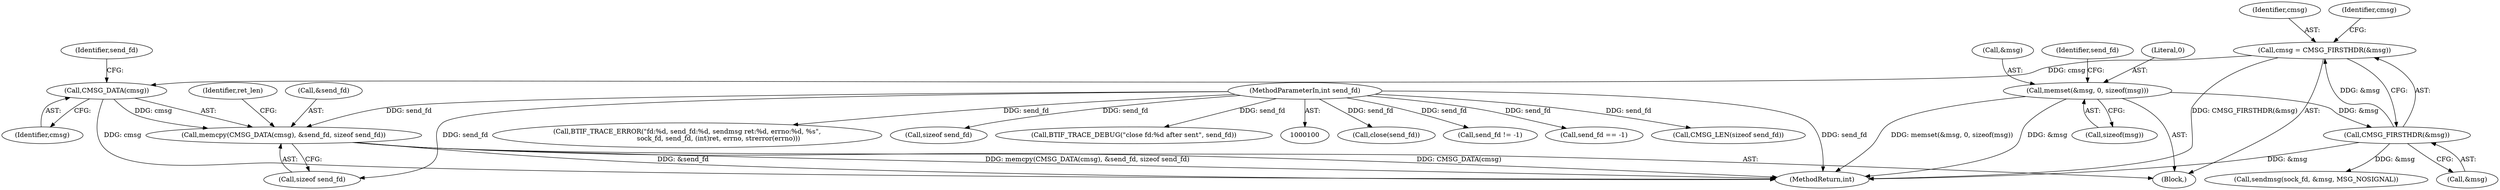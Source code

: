 digraph "0_Android_472271b153c5dc53c28beac55480a8d8434b2d5c_47@API" {
"1000173" [label="(Call,memcpy(CMSG_DATA(cmsg), &send_fd, sizeof send_fd))"];
"1000174" [label="(Call,CMSG_DATA(cmsg))"];
"1000151" [label="(Call,cmsg = CMSG_FIRSTHDR(&msg))"];
"1000153" [label="(Call,CMSG_FIRSTHDR(&msg))"];
"1000114" [label="(Call,memset(&msg, 0, sizeof(msg)))"];
"1000104" [label="(MethodParameterIn,int send_fd)"];
"1000114" [label="(Call,memset(&msg, 0, sizeof(msg)))"];
"1000221" [label="(Call,sendmsg(sock_fd, &msg, MSG_NOSIGNAL))"];
"1000151" [label="(Call,cmsg = CMSG_FIRSTHDR(&msg))"];
"1000268" [label="(Call,close(send_fd))"];
"1000123" [label="(Call,send_fd != -1)"];
"1000117" [label="(Literal,0)"];
"1000104" [label="(MethodParameterIn,int send_fd)"];
"1000133" [label="(Call,send_fd == -1)"];
"1000174" [label="(Call,CMSG_DATA(cmsg))"];
"1000178" [label="(Call,sizeof send_fd)"];
"1000272" [label="(MethodReturn,int)"];
"1000177" [label="(Identifier,send_fd)"];
"1000115" [label="(Call,&msg)"];
"1000124" [label="(Identifier,send_fd)"];
"1000152" [label="(Identifier,cmsg)"];
"1000175" [label="(Identifier,cmsg)"];
"1000176" [label="(Call,&send_fd)"];
"1000170" [label="(Call,CMSG_LEN(sizeof send_fd))"];
"1000173" [label="(Call,memcpy(CMSG_DATA(cmsg), &send_fd, sizeof send_fd))"];
"1000118" [label="(Call,sizeof(msg))"];
"1000238" [label="(Call,BTIF_TRACE_ERROR(\"fd:%d, send_fd:%d, sendmsg ret:%d, errno:%d, %s\",\n                              sock_fd, send_fd, (int)ret, errno, strerror(errno)))"];
"1000158" [label="(Identifier,cmsg)"];
"1000182" [label="(Identifier,ret_len)"];
"1000153" [label="(Call,CMSG_FIRSTHDR(&msg))"];
"1000171" [label="(Call,sizeof send_fd)"];
"1000105" [label="(Block,)"];
"1000265" [label="(Call,BTIF_TRACE_DEBUG(\"close fd:%d after sent\", send_fd))"];
"1000154" [label="(Call,&msg)"];
"1000173" -> "1000105"  [label="AST: "];
"1000173" -> "1000178"  [label="CFG: "];
"1000174" -> "1000173"  [label="AST: "];
"1000176" -> "1000173"  [label="AST: "];
"1000178" -> "1000173"  [label="AST: "];
"1000182" -> "1000173"  [label="CFG: "];
"1000173" -> "1000272"  [label="DDG: &send_fd"];
"1000173" -> "1000272"  [label="DDG: memcpy(CMSG_DATA(cmsg), &send_fd, sizeof send_fd)"];
"1000173" -> "1000272"  [label="DDG: CMSG_DATA(cmsg)"];
"1000174" -> "1000173"  [label="DDG: cmsg"];
"1000104" -> "1000173"  [label="DDG: send_fd"];
"1000174" -> "1000175"  [label="CFG: "];
"1000175" -> "1000174"  [label="AST: "];
"1000177" -> "1000174"  [label="CFG: "];
"1000174" -> "1000272"  [label="DDG: cmsg"];
"1000151" -> "1000174"  [label="DDG: cmsg"];
"1000151" -> "1000105"  [label="AST: "];
"1000151" -> "1000153"  [label="CFG: "];
"1000152" -> "1000151"  [label="AST: "];
"1000153" -> "1000151"  [label="AST: "];
"1000158" -> "1000151"  [label="CFG: "];
"1000151" -> "1000272"  [label="DDG: CMSG_FIRSTHDR(&msg)"];
"1000153" -> "1000151"  [label="DDG: &msg"];
"1000153" -> "1000154"  [label="CFG: "];
"1000154" -> "1000153"  [label="AST: "];
"1000153" -> "1000272"  [label="DDG: &msg"];
"1000114" -> "1000153"  [label="DDG: &msg"];
"1000153" -> "1000221"  [label="DDG: &msg"];
"1000114" -> "1000105"  [label="AST: "];
"1000114" -> "1000118"  [label="CFG: "];
"1000115" -> "1000114"  [label="AST: "];
"1000117" -> "1000114"  [label="AST: "];
"1000118" -> "1000114"  [label="AST: "];
"1000124" -> "1000114"  [label="CFG: "];
"1000114" -> "1000272"  [label="DDG: memset(&msg, 0, sizeof(msg))"];
"1000114" -> "1000272"  [label="DDG: &msg"];
"1000104" -> "1000100"  [label="AST: "];
"1000104" -> "1000272"  [label="DDG: send_fd"];
"1000104" -> "1000123"  [label="DDG: send_fd"];
"1000104" -> "1000133"  [label="DDG: send_fd"];
"1000104" -> "1000170"  [label="DDG: send_fd"];
"1000104" -> "1000171"  [label="DDG: send_fd"];
"1000104" -> "1000178"  [label="DDG: send_fd"];
"1000104" -> "1000238"  [label="DDG: send_fd"];
"1000104" -> "1000265"  [label="DDG: send_fd"];
"1000104" -> "1000268"  [label="DDG: send_fd"];
}
